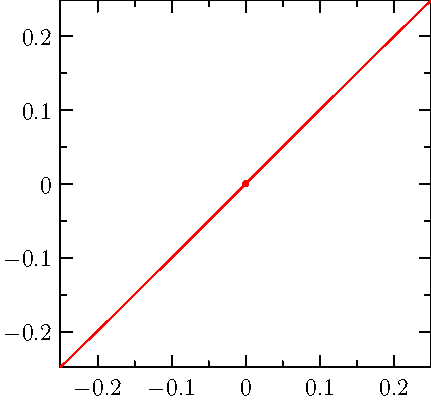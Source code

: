 import graph;

size (0,200);

real f(real x) { return sin(x); }

draw(graph(f,-1/4,1/4),red);
dot((0,0),red);

xaxis(BottomTop,LeftTicks);
yaxis(LeftRight,RightTicks);



